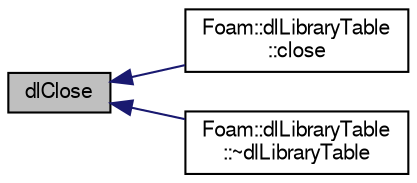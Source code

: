 digraph "dlClose"
{
  bgcolor="transparent";
  edge [fontname="FreeSans",fontsize="10",labelfontname="FreeSans",labelfontsize="10"];
  node [fontname="FreeSans",fontsize="10",shape=record];
  rankdir="LR";
  Node1 [label="dlClose",height=0.2,width=0.4,color="black", fillcolor="grey75", style="filled" fontcolor="black"];
  Node1 -> Node2 [dir="back",color="midnightblue",fontsize="10",style="solid",fontname="FreeSans"];
  Node2 [label="Foam::dlLibraryTable\l::close",height=0.2,width=0.4,color="black",URL="$a00549.html#a2570bf1050cfc54c7136b22ee759f51d",tooltip="Close the named library, optionally with warnings if problems occur. "];
  Node1 -> Node3 [dir="back",color="midnightblue",fontsize="10",style="solid",fontname="FreeSans"];
  Node3 [label="Foam::dlLibraryTable\l::~dlLibraryTable",height=0.2,width=0.4,color="black",URL="$a00549.html#a8b1edf5149cf2a945f7371c22498f9c2",tooltip="Destructor. "];
}
